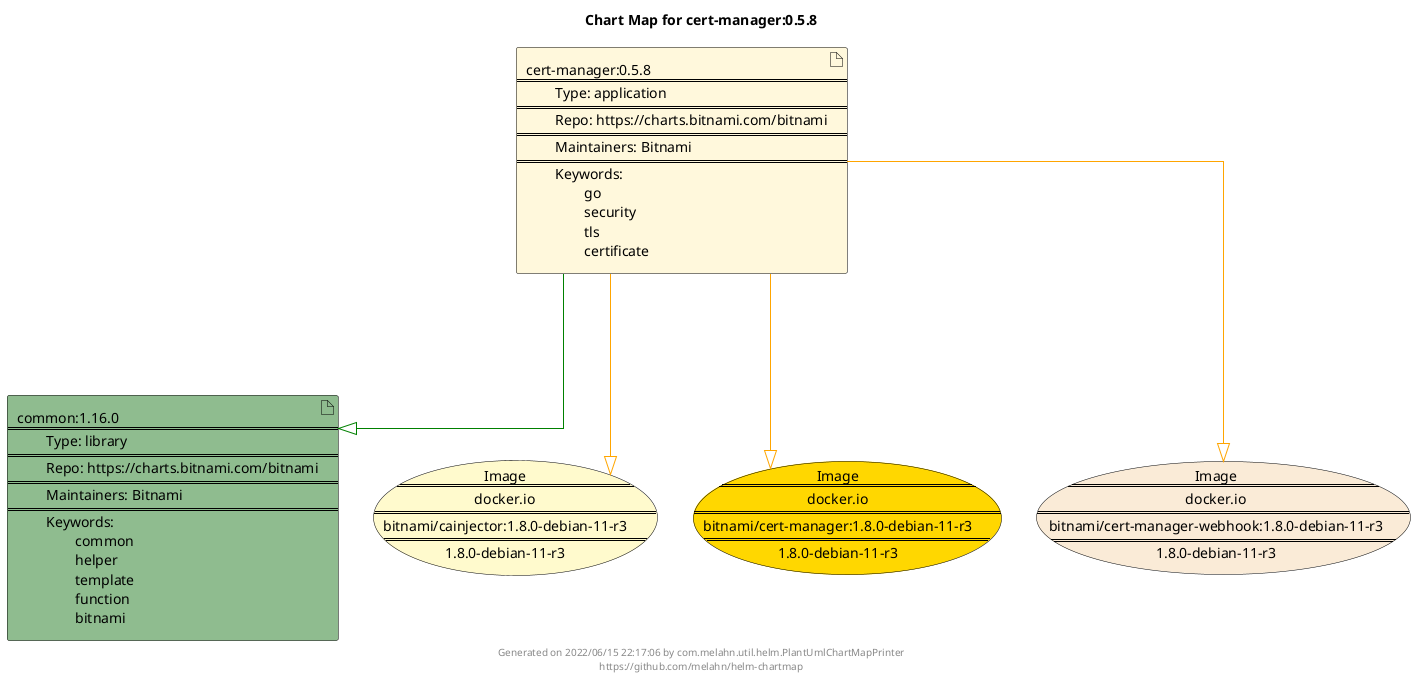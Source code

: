 @startuml
skinparam linetype ortho
skinparam backgroundColor white
skinparam usecaseBorderColor black
skinparam usecaseArrowColor LightSlateGray
skinparam artifactBorderColor black
skinparam artifactArrowColor LightSlateGray

title Chart Map for cert-manager:0.5.8

'There are 2 referenced Helm Charts
artifact "cert-manager:0.5.8\n====\n\tType: application\n====\n\tRepo: https://charts.bitnami.com/bitnami\n====\n\tMaintainers: Bitnami\n====\n\tKeywords: \n\t\tgo\n\t\tsecurity\n\t\ttls\n\t\tcertificate" as cert_manager_0_5_8 #Cornsilk
artifact "common:1.16.0\n====\n\tType: library\n====\n\tRepo: https://charts.bitnami.com/bitnami\n====\n\tMaintainers: Bitnami\n====\n\tKeywords: \n\t\tcommon\n\t\thelper\n\t\ttemplate\n\t\tfunction\n\t\tbitnami" as common_1_16_0 #DarkSeaGreen

'There are 3 referenced Docker Images
usecase "Image\n====\ndocker.io\n====\nbitnami/cainjector:1.8.0-debian-11-r3\n====\n1.8.0-debian-11-r3" as docker_io_bitnami_cainjector_1_8_0_debian_11_r3 #LemonChiffon
usecase "Image\n====\ndocker.io\n====\nbitnami/cert-manager:1.8.0-debian-11-r3\n====\n1.8.0-debian-11-r3" as docker_io_bitnami_cert_manager_1_8_0_debian_11_r3 #Gold
usecase "Image\n====\ndocker.io\n====\nbitnami/cert-manager-webhook:1.8.0-debian-11-r3\n====\n1.8.0-debian-11-r3" as docker_io_bitnami_cert_manager_webhook_1_8_0_debian_11_r3 #AntiqueWhite

'Chart Dependencies
cert_manager_0_5_8--[#green]-|>common_1_16_0
cert_manager_0_5_8--[#orange]-|>docker_io_bitnami_cainjector_1_8_0_debian_11_r3
cert_manager_0_5_8--[#orange]-|>docker_io_bitnami_cert_manager_1_8_0_debian_11_r3
cert_manager_0_5_8--[#orange]-|>docker_io_bitnami_cert_manager_webhook_1_8_0_debian_11_r3

center footer Generated on 2022/06/15 22:17:06 by com.melahn.util.helm.PlantUmlChartMapPrinter\nhttps://github.com/melahn/helm-chartmap
@enduml
